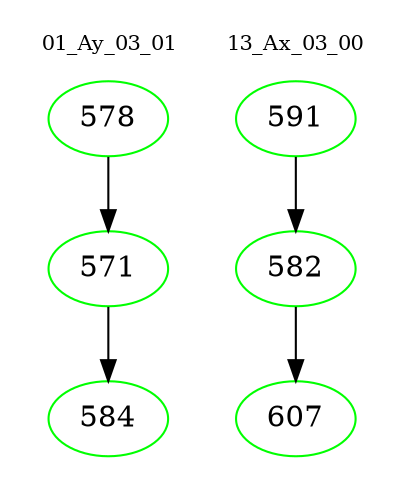 digraph{
subgraph cluster_0 {
color = white
label = "01_Ay_03_01";
fontsize=10;
T0_578 [label="578", color="green"]
T0_578 -> T0_571 [color="black"]
T0_571 [label="571", color="green"]
T0_571 -> T0_584 [color="black"]
T0_584 [label="584", color="green"]
}
subgraph cluster_1 {
color = white
label = "13_Ax_03_00";
fontsize=10;
T1_591 [label="591", color="green"]
T1_591 -> T1_582 [color="black"]
T1_582 [label="582", color="green"]
T1_582 -> T1_607 [color="black"]
T1_607 [label="607", color="green"]
}
}
